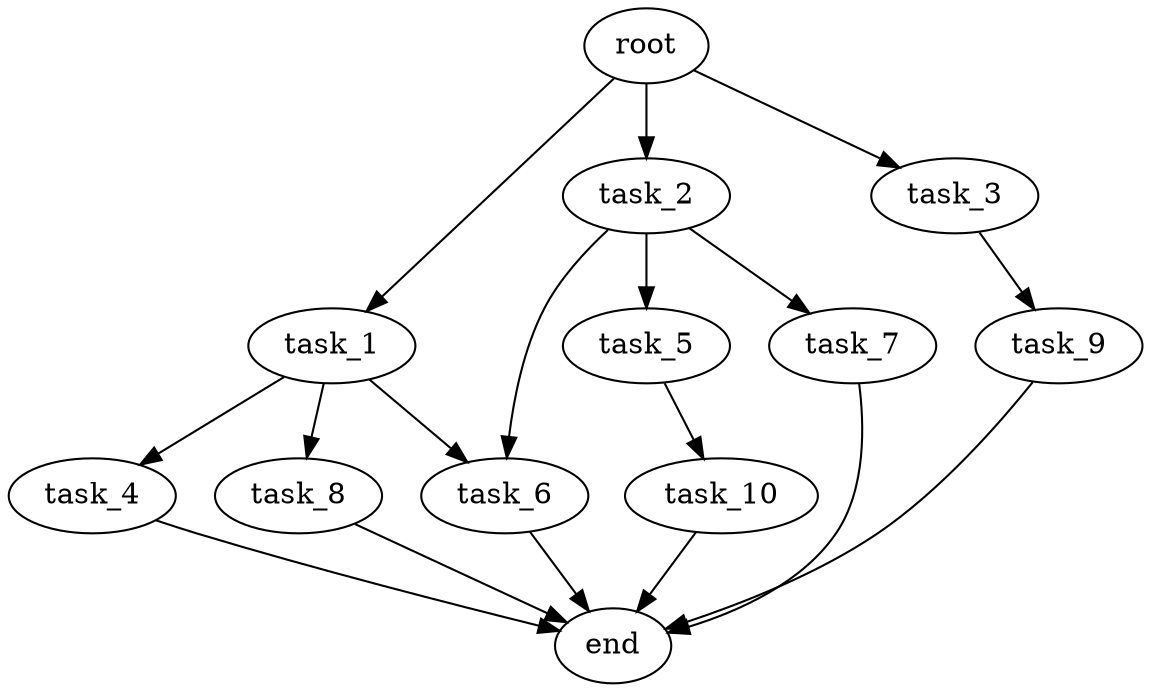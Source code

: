 digraph G {
  root [size="0.000000e+00"];
  task_1 [size="2.072367e+09"];
  task_2 [size="2.160298e+09"];
  task_3 [size="8.697085e+09"];
  task_4 [size="3.286267e+09"];
  task_5 [size="1.476394e+09"];
  task_6 [size="9.005410e+09"];
  task_7 [size="2.935268e+07"];
  task_8 [size="8.584203e+09"];
  task_9 [size="1.447735e+09"];
  task_10 [size="1.300791e+09"];
  end [size="0.000000e+00"];

  root -> task_1 [size="1.000000e-12"];
  root -> task_2 [size="1.000000e-12"];
  root -> task_3 [size="1.000000e-12"];
  task_1 -> task_4 [size="3.286267e+08"];
  task_1 -> task_6 [size="4.502705e+08"];
  task_1 -> task_8 [size="8.584203e+08"];
  task_2 -> task_5 [size="1.476394e+08"];
  task_2 -> task_6 [size="4.502705e+08"];
  task_2 -> task_7 [size="2.935268e+06"];
  task_3 -> task_9 [size="1.447735e+08"];
  task_4 -> end [size="1.000000e-12"];
  task_5 -> task_10 [size="1.300791e+08"];
  task_6 -> end [size="1.000000e-12"];
  task_7 -> end [size="1.000000e-12"];
  task_8 -> end [size="1.000000e-12"];
  task_9 -> end [size="1.000000e-12"];
  task_10 -> end [size="1.000000e-12"];
}
